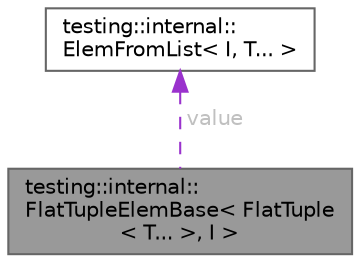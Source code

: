 digraph "testing::internal::FlatTupleElemBase&lt; FlatTuple&lt; T... &gt;, I &gt;"
{
 // LATEX_PDF_SIZE
  bgcolor="transparent";
  edge [fontname=Helvetica,fontsize=10,labelfontname=Helvetica,labelfontsize=10];
  node [fontname=Helvetica,fontsize=10,shape=box,height=0.2,width=0.4];
  Node1 [id="Node000001",label="testing::internal::\lFlatTupleElemBase\< FlatTuple\l\< T... \>, I \>",height=0.2,width=0.4,color="gray40", fillcolor="grey60", style="filled", fontcolor="black",tooltip=" "];
  Node2 -> Node1 [id="edge2_Node000001_Node000002",dir="back",color="darkorchid3",style="dashed",tooltip=" ",label=" value",fontcolor="grey" ];
  Node2 [id="Node000002",label="testing::internal::\lElemFromList\< I, T... \>",height=0.2,width=0.4,color="gray40", fillcolor="white", style="filled",URL="$structtesting_1_1internal_1_1ElemFromList.html",tooltip=" "];
}
